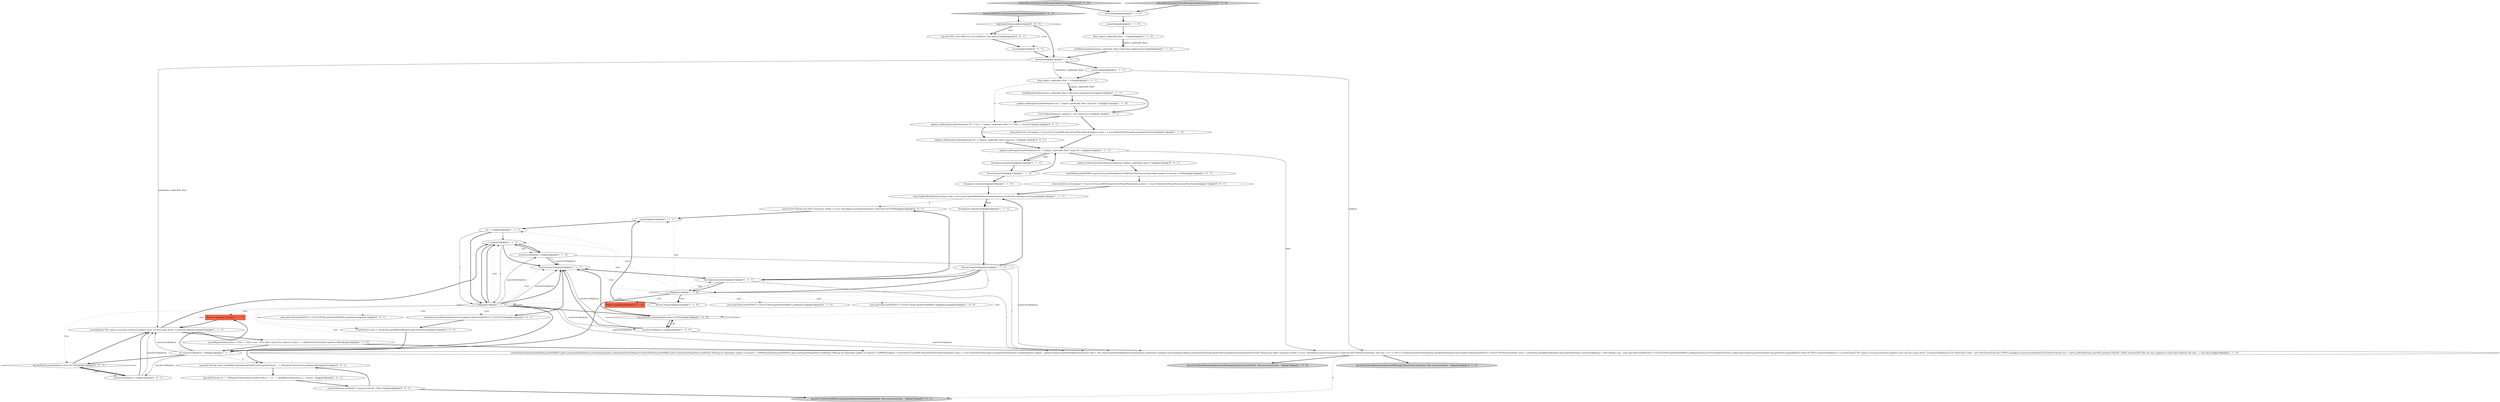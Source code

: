 digraph {
12 [style = filled, label = "commit()@@@8@@@['1', '1', '1']", fillcolor = white, shape = ellipse image = "AAA0AAABBB1BBB"];
27 [style = filled, label = "float inplace_updatable_float = 1F@@@5@@@['1', '1', '0']", fillcolor = white, shape = ellipse image = "AAA0AAABBB1BBB"];
38 [style = filled, label = "Replica rep@@@29@@@['0', '1', '0']", fillcolor = tomato, shape = box image = "AAA0AAABBB2BBB"];
40 [style = filled, label = "numActiveReplicas++@@@29@@@['0', '1', '0']", fillcolor = white, shape = ellipse image = "AAA0AAABBB2BBB"];
31 [style = filled, label = "Replica rep@@@33@@@['1', '1', '1']", fillcolor = tomato, shape = box image = "AAA0AAABBB1BBB"];
18 [style = filled, label = "int i = 0@@@26@@@['1', '1', '1']", fillcolor = white, shape = ellipse image = "AAA0AAABBB1BBB"];
58 [style = filled, label = "return@@@5@@@['0', '0', '1']", fillcolor = white, shape = ellipse image = "AAA0AAABBB3BBB"];
53 [style = filled, label = "log.info(\"RTG with DBQs are not working in tlog replicas\")@@@4@@@['0', '0', '1']", fillcolor = white, shape = ellipse image = "AAA0AAABBB3BBB"];
9 [style = filled, label = "clearIndex()@@@7@@@['1', '1', '1']", fillcolor = white, shape = ellipse image = "AAA0AAABBB1BBB"];
55 [style = filled, label = "onlyLeaderIndexes@@@3@@@['0', '0', '1']", fillcolor = white, shape = diamond image = "AAA0AAABBB3BBB"];
8 [style = filled, label = "threadpool.submit(task)@@@16@@@['1', '1', '0']", fillcolor = white, shape = ellipse image = "AAA0AAABBB1BBB"];
35 [style = filled, label = "i++@@@28@@@['1', '1', '1']", fillcolor = white, shape = ellipse image = "AAA0AAABBB1BBB"];
11 [style = filled, label = "{clearIndex()commit()shardToJetty.get(SHARD1).get(1).jetty.getDebugFilter().unsetDelay()updates.add(regularDeleteRequest(1))shardToJetty.get(SHARD1).get(1).jetty.getDebugFilter().addDelay(\"Waiting for dependant update to timeout\",1,5999)shardToJetty.get(SHARD1).get(1).jetty.getDebugFilter().addDelay(\"Waiting for dependant update to timeout\",4,5998)threadpool = ExecutorUtil.newMDCAwareFixedThreadPool(updates.size() + 1,new DefaultSolrThreadFactory(getTestName()))for (UpdateRequest update : updates){AsyncUpdateWithRandomCommit task = new AsyncUpdateWithRandomCommit(update,cloudClient,random().nextLong())threadpool.submit(task)Thread.sleep(100)}threadpool.shutdown()assertTrue(\"Thread pool didn't terminate within 15 secs\",threadpool.awaitTermination(15,TimeUnit.SECONDS))commit()try {for (int i = 0 i < 100 i++){Thread.sleep(10)cloudClient.getZkStateReader().forceUpdateCollection(DEFAULT_COLLECTION)ClusterState state = cloudClient.getZkStateReader().getClusterState()int numActiveReplicas = 0for (Replica rep : state.getCollection(DEFAULT_COLLECTION).getSlice(SHARD1).getReplicas()){assertTrue(zkShardTerms.canBecomeLeader(rep.getName()))if (rep.getState().equals(Replica.State.ACTIVE)) numActiveReplicas++}assertEquals(\"The replica receiving reordered updates must not have gone down\",3,numActiveReplicas)}}for (SolrClient client : new SolrClient((((edu.fdu.CPPDG.tinypdg.pe.ExpressionInfo@ed3c52){SolrDocument doc = client.getById(String.valueOf(1),params(\"distrib\",\"false\"))assertNull(\"This doc was supposed to have been deleted, but was: \" + doc,doc)}}@@@38@@@['1', '1', '0']", fillcolor = white, shape = ellipse image = "AAA0AAABBB1BBB"];
46 [style = filled, label = "updates.add(regularUpdateRequest(\"id\",1,\"inplace_updatable_float\",map(\"inc\",1)))@@@13@@@['0', '0', '1']", fillcolor = white, shape = ellipse image = "AAA0AAABBB3BBB"];
23 [style = filled, label = "Thread.sleep(100)@@@21@@@['1', '1', '1']", fillcolor = white, shape = ellipse image = "AAA0AAABBB1BBB"];
39 [style = filled, label = "delayedReorderingFetchesMissingUpdateFromLeaderTest['0', '1', '0']", fillcolor = lightgray, shape = diamond image = "AAA0AAABBB2BBB"];
3 [style = filled, label = "List<UpdateRequest> updates = new ArrayList<>()@@@11@@@['1', '1', '1']", fillcolor = white, shape = ellipse image = "AAA0AAABBB1BBB"];
28 [style = filled, label = "Thread.sleep(10)@@@25@@@['1', '1', '0']", fillcolor = white, shape = ellipse image = "AAA0AAABBB1BBB"];
20 [style = filled, label = "delayedReorderingFetchesMissingUpdateFromLeaderTest['1', '0', '0']", fillcolor = lightgray, shape = diamond image = "AAA0AAABBB1BBB"];
33 [style = filled, label = "ExecutorService threadpool = ExecutorUtil.newMDCAwareFixedThreadPool(updates.size() + 1,new DefaultSolrThreadFactory(getTestName()))@@@13@@@['1', '1', '0']", fillcolor = white, shape = ellipse image = "AAA0AAABBB1BBB"];
56 [style = filled, label = "shardToJetty.get(SHARD1).get(1).jetty.getDebugFilter().addDelay(\"Waiting for dependant update to timeout\",2,8000)@@@16@@@['0', '0', '1']", fillcolor = white, shape = ellipse image = "AAA0AAABBB3BBB"];
49 [style = filled, label = "assertNull(client.getById(\"1\",params(\"distrib\",\"false\")))@@@39@@@['0', '0', '1']", fillcolor = white, shape = ellipse image = "AAA0AAABBB3BBB"];
30 [style = filled, label = "assertEquals(\"The replica receiving reordered updates must not have gone down\",3,numActiveReplicas)@@@34@@@['1', '1', '1']", fillcolor = white, shape = ellipse image = "AAA0AAABBB1BBB"];
10 [style = filled, label = "threadpool.shutdown()@@@23@@@['1', '1', '1']", fillcolor = white, shape = ellipse image = "AAA0AAABBB1BBB"];
5 [style = filled, label = "commit()@@@4@@@['1', '1', '0']", fillcolor = white, shape = ellipse image = "AAA0AAABBB1BBB"];
15 [style = filled, label = "updates.add(regularUpdateRequest(\"id\",1,\"inplace_updatable_float\",map(\"inc\",1)))@@@14@@@['1', '1', '1']", fillcolor = white, shape = ellipse image = "AAA0AAABBB1BBB"];
21 [style = filled, label = "clearIndex()@@@3@@@['1', '1', '0']", fillcolor = white, shape = ellipse image = "AAA0AAABBB1BBB"];
26 [style = filled, label = "Thread.sleep(10)@@@29@@@['1', '1', '1']", fillcolor = white, shape = ellipse image = "AAA0AAABBB1BBB"];
44 [style = filled, label = "ClusterState state = cloudClient.getZkStateReader().getClusterState()@@@31@@@['0', '0', '1']", fillcolor = white, shape = ellipse image = "AAA0AAABBB3BBB"];
54 [style = filled, label = "cloudClient.getZkStateReader().forceUpdateCollection(DEFAULT_COLLECTION)@@@30@@@['0', '0', '1']", fillcolor = white, shape = ellipse image = "AAA0AAABBB3BBB"];
6 [style = filled, label = "AsyncUpdateWithRandomCommit task = new AsyncUpdateWithRandomCommit(update,cloudClient,random().nextLong())@@@19@@@['1', '1', '1']", fillcolor = white, shape = ellipse image = "AAA0AAABBB1BBB"];
25 [style = filled, label = "float inplace_updatable_float = 1F@@@9@@@['1', '1', '1']", fillcolor = white, shape = ellipse image = "AAA0AAABBB1BBB"];
24 [style = filled, label = "numActiveReplicas++@@@29@@@['1', '0', '0']", fillcolor = white, shape = ellipse image = "AAA0AAABBB1BBB"];
17 [style = filled, label = "int numActiveReplicas = 0@@@32@@@['1', '1', '1']", fillcolor = white, shape = ellipse image = "AAA0AAABBB1BBB"];
0 [style = filled, label = "updates.add(regularUpdateRequest(\"id\",1,\"inplace_updatable_float\",map(\"inc\",1)))@@@11@@@['1', '1', '0']", fillcolor = white, shape = ellipse image = "AAA0AAABBB1BBB"];
34 [style = filled, label = "log.info(\"delayedReorderingFetchesMissingUpdateFromLeaderTest: This test passed fine...\")@@@74@@@['1', '0', '0']", fillcolor = lightgray, shape = ellipse image = "AAA0AAABBB1BBB"];
29 [style = filled, label = "assertReplicaValue(client,1,\"title_s\",\"title1_new\",\"Title didn't match for replica at client: \" + ((HttpSolrClient)client).getBaseURL())@@@36@@@['1', '1', '0']", fillcolor = white, shape = ellipse image = "AAA0AAABBB1BBB"];
50 [style = filled, label = "log.info(\"Version at \" + ((HttpSolrClient)client).getBaseURL() + \" is: \" + getReplicaValue(client,1,\"_version_\"))@@@38@@@['0', '0', '1']", fillcolor = white, shape = ellipse image = "AAA0AAABBB3BBB"];
1 [style = filled, label = "buildRandomIndex(inplace_updatable_float,Collections.singletonList(1))@@@10@@@['1', '1', '1']", fillcolor = white, shape = ellipse image = "AAA0AAABBB1BBB"];
57 [style = filled, label = "numActiveReplicas++@@@33@@@['0', '0', '1']", fillcolor = white, shape = ellipse image = "AAA0AAABBB3BBB"];
43 [style = filled, label = "assertTrue(\"Thread pool didn't terminate within 12 secs\",threadpool.awaitTermination(12,TimeUnit.SECONDS))@@@24@@@['0', '0', '1']", fillcolor = white, shape = ellipse image = "AAA0AAABBB3BBB"];
59 [style = filled, label = "log.info(\"Testing client (testDBQUsingUpdatedFieldFromDroppedUpdate): \" + ((HttpSolrClient)client).getBaseURL())@@@37@@@['0', '0', '1']", fillcolor = white, shape = ellipse image = "AAA0AAABBB3BBB"];
32 [style = filled, label = "buildRandomIndex(inplace_updatable_float,Collections.singletonList(1))@@@6@@@['1', '1', '0']", fillcolor = white, shape = ellipse image = "AAA0AAABBB1BBB"];
42 [style = filled, label = "state.getCollection(DEFAULT_COLLECTION).getSlice(SHARD1).getReplicas()@@@33@@@['0', '0', '1']", fillcolor = white, shape = ellipse image = "AAA0AAABBB3BBB"];
37 [style = filled, label = "state.getCollection(DEFAULT_COLLECTION).getSlice(SHARD1).getReplicas()@@@29@@@['0', '1', '0']", fillcolor = white, shape = ellipse image = "AAA0AAABBB2BBB"];
47 [style = filled, label = "reorderedDBQsUsingUpdatedValueFromADroppedUpdate['0', '0', '1']", fillcolor = lightgray, shape = diamond image = "AAA0AAABBB3BBB"];
52 [style = filled, label = "rep.getState().equals(Replica.State.ACTIVE)@@@33@@@['0', '0', '1']", fillcolor = white, shape = diamond image = "AAA0AAABBB3BBB"];
48 [style = filled, label = "updates.add(regularDeleteByQueryRequest(\"inplace_updatable_float:14\"))@@@15@@@['0', '0', '1']", fillcolor = white, shape = ellipse image = "AAA0AAABBB3BBB"];
45 [style = filled, label = "log.info(\"reorderedDBQsUsingUpdatedValueFromADroppedUpdate: This test passed fine...\")@@@41@@@['0', '0', '1']", fillcolor = lightgray, shape = ellipse image = "AAA0AAABBB3BBB"];
13 [style = filled, label = "threadpool.submit(task)@@@20@@@['1', '1', '1']", fillcolor = white, shape = ellipse image = "AAA0AAABBB1BBB"];
4 [style = filled, label = "rep.getState().equals(Replica.State.ACTIVE)@@@29@@@['1', '0', '0']", fillcolor = white, shape = diamond image = "AAA0AAABBB1BBB"];
19 [style = filled, label = "threadpool.shutdown()@@@19@@@['1', '1', '0']", fillcolor = white, shape = ellipse image = "AAA0AAABBB1BBB"];
7 [style = filled, label = "i < 100@@@23@@@['1', '1', '0']", fillcolor = white, shape = diamond image = "AAA0AAABBB1BBB"];
36 [style = filled, label = "log.info(\"delayedReorderingFetchesMissingUpdateFromLeaderTest: This test passed fine...\")@@@76@@@['0', '1', '0']", fillcolor = lightgray, shape = ellipse image = "AAA0AAABBB2BBB"];
14 [style = filled, label = "i < 100@@@27@@@['1', '1', '1']", fillcolor = white, shape = diamond image = "AAA0AAABBB1BBB"];
2 [style = filled, label = "state.getCollection(DEFAULT_COLLECTION).getSlice(SHARD1).getReplicas()@@@29@@@['1', '0', '0']", fillcolor = white, shape = ellipse image = "AAA0AAABBB1BBB"];
41 [style = filled, label = "updates.add(regularUpdateRequest(\"id\",1,\"id_i\",1,\"inplace_updatable_float\",12,\"title_s\",\"mytitle\"))@@@12@@@['0', '0', '1']", fillcolor = white, shape = ellipse image = "AAA0AAABBB3BBB"];
16 [style = filled, label = "Thread.sleep(100)@@@17@@@['1', '1', '0']", fillcolor = white, shape = ellipse image = "AAA0AAABBB1BBB"];
51 [style = filled, label = "ExecutorService threadpool = ExecutorUtil.newMDCAwareFixedThreadPool(updates.size() + 1,new DefaultSolrThreadFactory(getTestName()))@@@17@@@['0', '0', '1']", fillcolor = white, shape = ellipse image = "AAA0AAABBB3BBB"];
22 [style = filled, label = "commit()@@@25@@@['1', '1', '1']", fillcolor = white, shape = ellipse image = "AAA0AAABBB1BBB"];
11->34 [style = bold, label=""];
7->28 [style = bold, label=""];
12->25 [style = bold, label=""];
32->9 [style = bold, label=""];
7->18 [style = dotted, label="true"];
58->9 [style = bold, label=""];
19->6 [style = bold, label=""];
4->26 [style = bold, label=""];
23->10 [style = bold, label=""];
52->57 [style = bold, label=""];
7->38 [style = dotted, label="true"];
14->26 [style = dotted, label="true"];
27->32 [style = bold, label=""];
51->6 [style = bold, label=""];
25->1 [style = bold, label=""];
25->1 [style = solid, label="inplace_updatable_float"];
23->11 [style = solid, label="i"];
28->22 [style = bold, label=""];
4->24 [style = bold, label=""];
48->56 [style = bold, label=""];
9->25 [style = solid, label="newinplace_updatable_float"];
14->11 [style = solid, label="numActiveReplicas"];
29->17 [style = bold, label=""];
35->14 [style = solid, label="i"];
11->36 [style = bold, label=""];
17->30 [style = solid, label="numActiveReplicas"];
30->35 [style = bold, label=""];
10->7 [style = solid, label="i"];
40->35 [style = bold, label=""];
14->59 [style = bold, label=""];
18->14 [style = solid, label="i"];
35->26 [style = bold, label=""];
15->8 [style = bold, label=""];
6->13 [style = solid, label="task"];
47->55 [style = bold, label=""];
41->46 [style = bold, label=""];
17->52 [style = bold, label=""];
9->12 [style = bold, label=""];
8->16 [style = bold, label=""];
14->40 [style = solid, label="numActiveReplicas"];
35->40 [style = bold, label=""];
26->54 [style = bold, label=""];
57->52 [style = bold, label=""];
14->35 [style = bold, label=""];
6->43 [style = dashed, label="0"];
7->10 [style = dotted, label="true"];
14->35 [style = dotted, label="true"];
12->11 [style = solid, label="updates"];
55->9 [style = bold, label=""];
14->26 [style = solid, label="numActiveReplicas"];
44->17 [style = bold, label=""];
14->31 [style = dotted, label="true"];
52->57 [style = dotted, label="true"];
10->7 [style = bold, label=""];
18->35 [style = solid, label="i"];
10->11 [style = solid, label="i"];
7->14 [style = dotted, label="true"];
5->27 [style = bold, label=""];
11->45 [style = dashed, label="0"];
17->57 [style = solid, label="numActiveReplicas"];
15->8 [style = solid, label="task"];
52->30 [style = bold, label=""];
14->52 [style = dotted, label="true"];
14->44 [style = dotted, label="true"];
17->59 [style = dashed, label="0"];
7->22 [style = dotted, label="true"];
24->26 [style = bold, label=""];
25->41 [style = dashed, label="0"];
53->58 [style = bold, label=""];
14->30 [style = dotted, label="true"];
3->33 [style = bold, label=""];
1->0 [style = bold, label=""];
14->17 [style = dotted, label="true"];
7->2 [style = dotted, label="true"];
56->51 [style = bold, label=""];
7->4 [style = dotted, label="true"];
49->59 [style = bold, label=""];
49->45 [style = bold, label=""];
40->11 [style = solid, label="numActiveReplicas"];
13->23 [style = bold, label=""];
16->19 [style = bold, label=""];
24->11 [style = solid, label="numActiveReplicas"];
24->4 [style = bold, label=""];
4->24 [style = dotted, label="true"];
57->30 [style = solid, label="numActiveReplicas"];
7->26 [style = dotted, label="true"];
0->3 [style = bold, label=""];
40->26 [style = bold, label=""];
15->48 [style = bold, label=""];
23->6 [style = bold, label=""];
7->28 [style = dotted, label="true"];
33->15 [style = bold, label=""];
7->37 [style = dotted, label="true"];
35->40 [style = dotted, label="true"];
22->18 [style = bold, label=""];
55->53 [style = bold, label=""];
7->17 [style = bold, label=""];
57->30 [style = bold, label=""];
31->30 [style = bold, label=""];
18->14 [style = bold, label=""];
43->22 [style = bold, label=""];
14->42 [style = dotted, label="true"];
7->35 [style = dotted, label="true"];
23->10 [style = solid, label="i"];
27->32 [style = solid, label="inplace_updatable_float"];
15->11 [style = solid, label="task"];
59->50 [style = bold, label=""];
16->15 [style = bold, label=""];
14->24 [style = solid, label="numActiveReplicas"];
6->13 [style = bold, label=""];
39->21 [style = bold, label=""];
26->10 [style = bold, label=""];
14->26 [style = bold, label=""];
40->26 [style = solid, label="numActiveReplicas"];
55->58 [style = dotted, label="true"];
54->44 [style = bold, label=""];
20->21 [style = bold, label=""];
23->7 [style = solid, label="i"];
1->3 [style = bold, label=""];
46->15 [style = bold, label=""];
50->49 [style = bold, label=""];
21->5 [style = bold, label=""];
10->43 [style = bold, label=""];
24->26 [style = solid, label="numActiveReplicas"];
3->41 [style = bold, label=""];
23->7 [style = bold, label=""];
14->4 [style = bold, label=""];
9->30 [style = solid, label="newinplace_updatable_float"];
14->54 [style = dotted, label="true"];
55->53 [style = dotted, label="true"];
35->14 [style = bold, label=""];
30->29 [style = bold, label=""];
29->11 [style = bold, label=""];
17->31 [style = bold, label=""];
}
